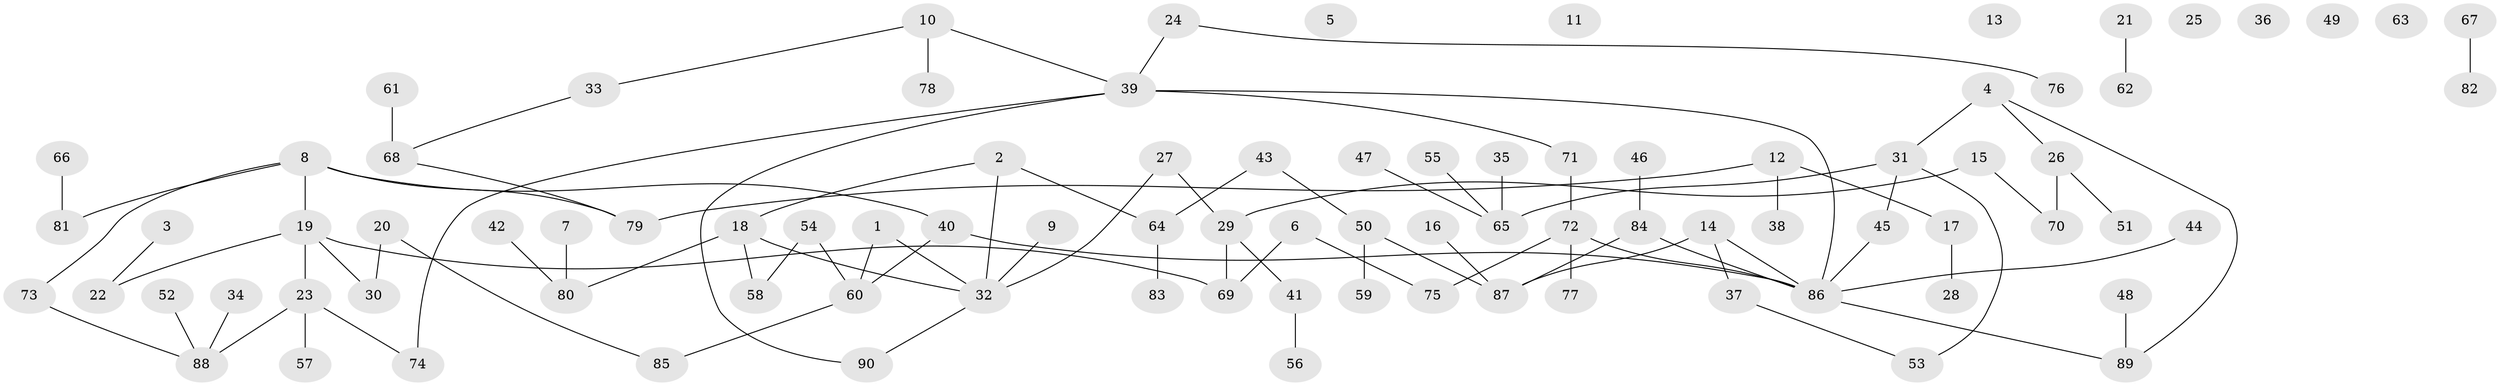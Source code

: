 // Generated by graph-tools (version 1.1) at 2025/40/03/09/25 04:40:40]
// undirected, 90 vertices, 95 edges
graph export_dot {
graph [start="1"]
  node [color=gray90,style=filled];
  1;
  2;
  3;
  4;
  5;
  6;
  7;
  8;
  9;
  10;
  11;
  12;
  13;
  14;
  15;
  16;
  17;
  18;
  19;
  20;
  21;
  22;
  23;
  24;
  25;
  26;
  27;
  28;
  29;
  30;
  31;
  32;
  33;
  34;
  35;
  36;
  37;
  38;
  39;
  40;
  41;
  42;
  43;
  44;
  45;
  46;
  47;
  48;
  49;
  50;
  51;
  52;
  53;
  54;
  55;
  56;
  57;
  58;
  59;
  60;
  61;
  62;
  63;
  64;
  65;
  66;
  67;
  68;
  69;
  70;
  71;
  72;
  73;
  74;
  75;
  76;
  77;
  78;
  79;
  80;
  81;
  82;
  83;
  84;
  85;
  86;
  87;
  88;
  89;
  90;
  1 -- 32;
  1 -- 60;
  2 -- 18;
  2 -- 32;
  2 -- 64;
  3 -- 22;
  4 -- 26;
  4 -- 31;
  4 -- 89;
  6 -- 69;
  6 -- 75;
  7 -- 80;
  8 -- 19;
  8 -- 40;
  8 -- 73;
  8 -- 79;
  8 -- 81;
  9 -- 32;
  10 -- 33;
  10 -- 39;
  10 -- 78;
  12 -- 17;
  12 -- 38;
  12 -- 79;
  14 -- 37;
  14 -- 86;
  14 -- 87;
  15 -- 29;
  15 -- 70;
  16 -- 87;
  17 -- 28;
  18 -- 32;
  18 -- 58;
  18 -- 80;
  19 -- 22;
  19 -- 23;
  19 -- 30;
  19 -- 69;
  20 -- 30;
  20 -- 85;
  21 -- 62;
  23 -- 57;
  23 -- 74;
  23 -- 88;
  24 -- 39;
  24 -- 76;
  26 -- 51;
  26 -- 70;
  27 -- 29;
  27 -- 32;
  29 -- 41;
  29 -- 69;
  31 -- 45;
  31 -- 53;
  31 -- 65;
  32 -- 90;
  33 -- 68;
  34 -- 88;
  35 -- 65;
  37 -- 53;
  39 -- 71;
  39 -- 74;
  39 -- 86;
  39 -- 90;
  40 -- 60;
  40 -- 86;
  41 -- 56;
  42 -- 80;
  43 -- 50;
  43 -- 64;
  44 -- 86;
  45 -- 86;
  46 -- 84;
  47 -- 65;
  48 -- 89;
  50 -- 59;
  50 -- 87;
  52 -- 88;
  54 -- 58;
  54 -- 60;
  55 -- 65;
  60 -- 85;
  61 -- 68;
  64 -- 83;
  66 -- 81;
  67 -- 82;
  68 -- 79;
  71 -- 72;
  72 -- 75;
  72 -- 77;
  72 -- 86;
  73 -- 88;
  84 -- 86;
  84 -- 87;
  86 -- 89;
}
